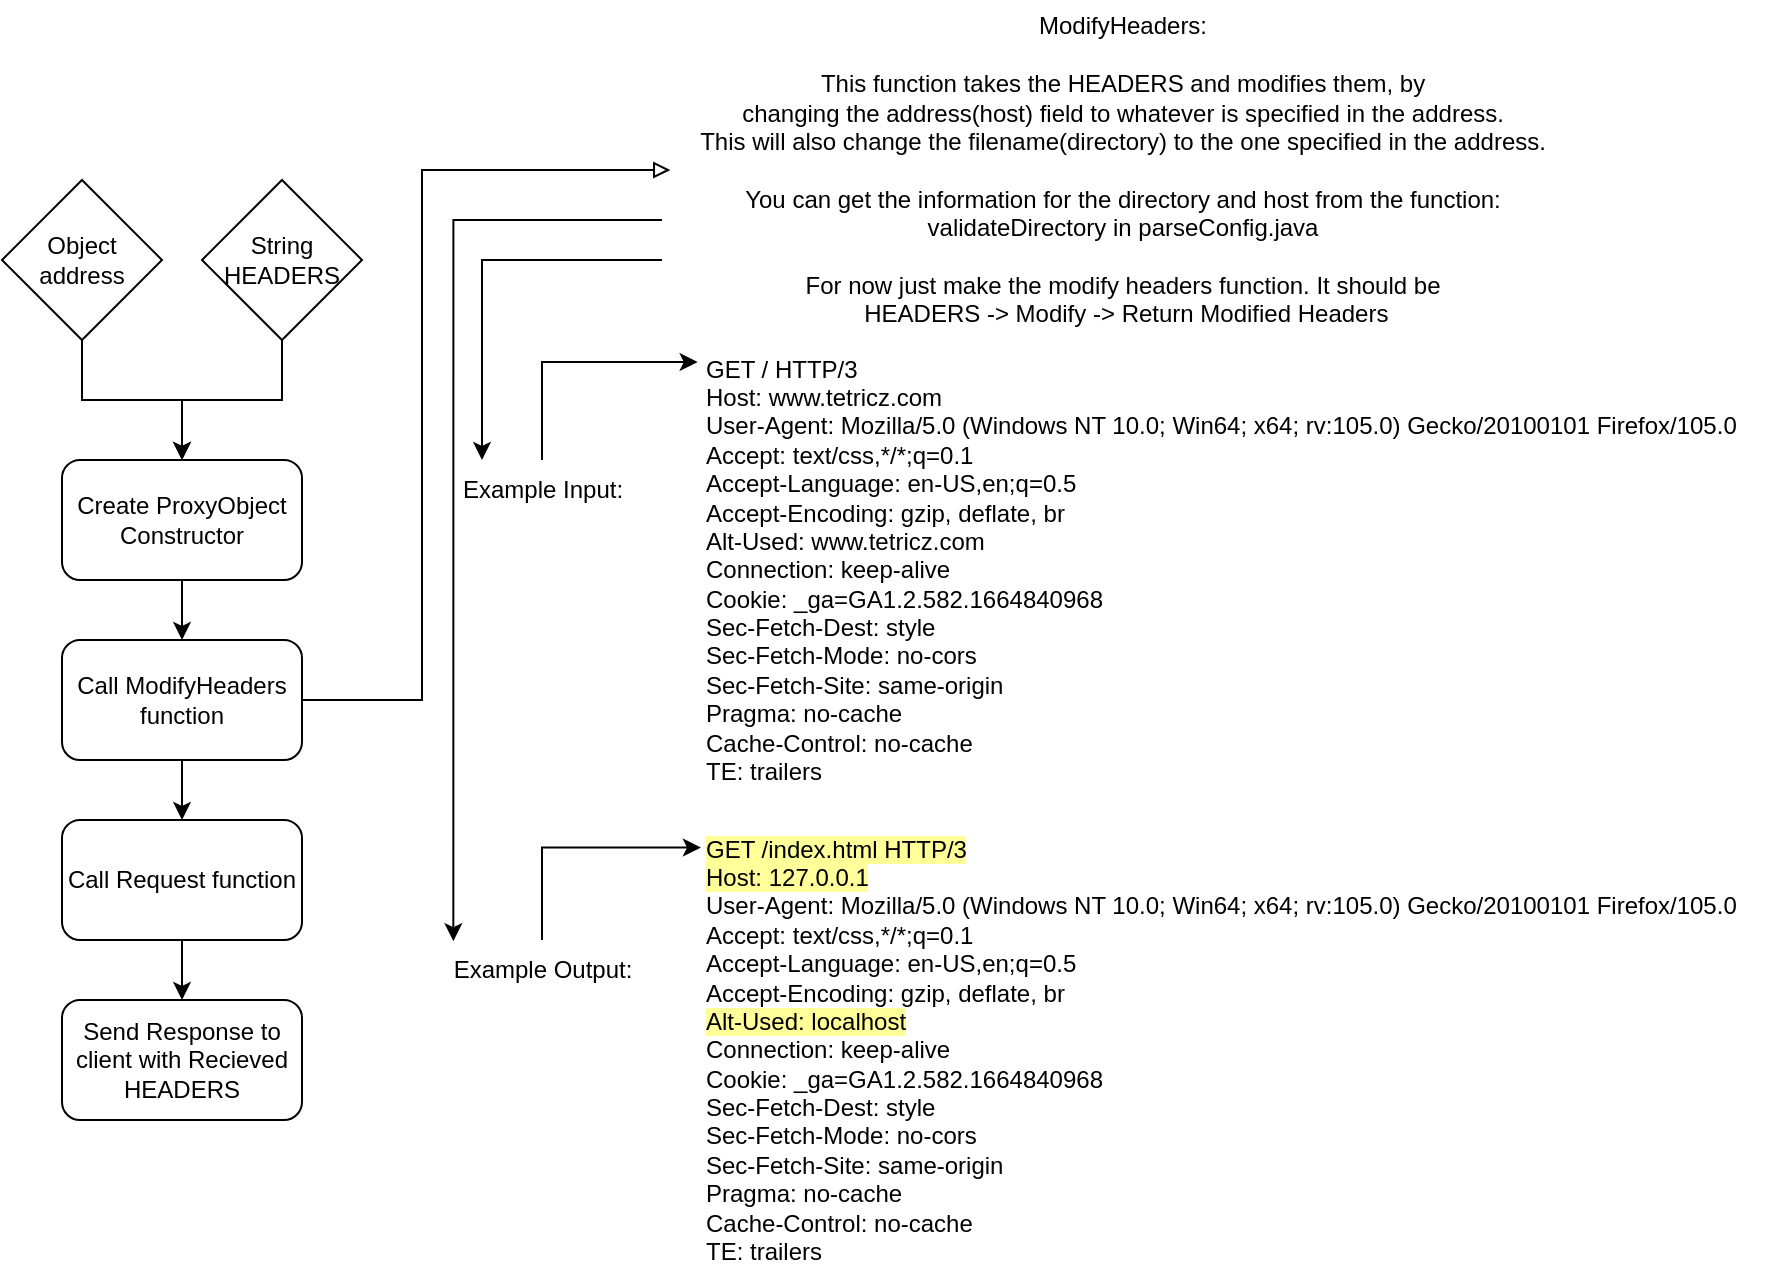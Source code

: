 <mxfile version="20.4.0" type="google"><diagram id="C5RBs43oDa-KdzZeNtuy" name="Page-1"><mxGraphModel grid="1" page="1" gridSize="10" guides="1" tooltips="1" connect="1" arrows="1" fold="1" pageScale="1" pageWidth="827" pageHeight="1169" math="0" shadow="0"><root><mxCell id="WIyWlLk6GJQsqaUBKTNV-0"/><mxCell id="WIyWlLk6GJQsqaUBKTNV-1" parent="WIyWlLk6GJQsqaUBKTNV-0"/><mxCell id="NqAWmAM4zYKIgCxildcU-14" style="edgeStyle=orthogonalEdgeStyle;rounded=0;orthogonalLoop=1;jettySize=auto;html=1;entryX=0.5;entryY=0;entryDx=0;entryDy=0;endArrow=classic;endFill=1;" edge="1" parent="WIyWlLk6GJQsqaUBKTNV-1" source="NqAWmAM4zYKIgCxildcU-0" target="NqAWmAM4zYKIgCxildcU-1"><mxGeometry relative="1" as="geometry"/></mxCell><mxCell id="NqAWmAM4zYKIgCxildcU-0" value="&lt;div&gt;Create ProxyObject&lt;/div&gt;&lt;div&gt;Constructor&lt;br&gt;&lt;/div&gt;" style="rounded=1;whiteSpace=wrap;html=1;" vertex="1" parent="WIyWlLk6GJQsqaUBKTNV-1"><mxGeometry x="80" y="250" width="120" height="60" as="geometry"/></mxCell><mxCell id="NqAWmAM4zYKIgCxildcU-8" style="edgeStyle=orthogonalEdgeStyle;rounded=0;orthogonalLoop=1;jettySize=auto;html=1;" edge="1" parent="WIyWlLk6GJQsqaUBKTNV-1" source="NqAWmAM4zYKIgCxildcU-1" target="NqAWmAM4zYKIgCxildcU-7"><mxGeometry relative="1" as="geometry"/></mxCell><mxCell id="NqAWmAM4zYKIgCxildcU-12" style="edgeStyle=orthogonalEdgeStyle;rounded=0;orthogonalLoop=1;jettySize=auto;html=1;entryX=0.009;entryY=0.5;entryDx=0;entryDy=0;entryPerimeter=0;endArrow=block;endFill=0;" edge="1" parent="WIyWlLk6GJQsqaUBKTNV-1" source="NqAWmAM4zYKIgCxildcU-1" target="NqAWmAM4zYKIgCxildcU-11"><mxGeometry relative="1" as="geometry"><Array as="points"><mxPoint x="260" y="370"/><mxPoint x="260" y="105"/></Array></mxGeometry></mxCell><mxCell id="NqAWmAM4zYKIgCxildcU-1" value="Call ModifyHeaders function" style="rounded=1;whiteSpace=wrap;html=1;" vertex="1" parent="WIyWlLk6GJQsqaUBKTNV-1"><mxGeometry x="80" y="340" width="120" height="60" as="geometry"/></mxCell><mxCell id="NqAWmAM4zYKIgCxildcU-5" style="edgeStyle=orthogonalEdgeStyle;rounded=0;orthogonalLoop=1;jettySize=auto;html=1;" edge="1" parent="WIyWlLk6GJQsqaUBKTNV-1" source="NqAWmAM4zYKIgCxildcU-3" target="NqAWmAM4zYKIgCxildcU-0"><mxGeometry relative="1" as="geometry"/></mxCell><mxCell id="NqAWmAM4zYKIgCxildcU-3" value="&lt;div&gt;String&lt;br&gt;&lt;/div&gt;&lt;div&gt;HEADERS&lt;/div&gt;" style="rhombus;whiteSpace=wrap;html=1;" vertex="1" parent="WIyWlLk6GJQsqaUBKTNV-1"><mxGeometry x="150" y="110" width="80" height="80" as="geometry"/></mxCell><mxCell id="NqAWmAM4zYKIgCxildcU-9" style="edgeStyle=orthogonalEdgeStyle;rounded=0;orthogonalLoop=1;jettySize=auto;html=1;" edge="1" parent="WIyWlLk6GJQsqaUBKTNV-1" source="NqAWmAM4zYKIgCxildcU-7" target="NqAWmAM4zYKIgCxildcU-10"><mxGeometry relative="1" as="geometry"><mxPoint x="140" y="570" as="targetPoint"/></mxGeometry></mxCell><mxCell id="NqAWmAM4zYKIgCxildcU-7" value="Call Request function" style="rounded=1;whiteSpace=wrap;html=1;" vertex="1" parent="WIyWlLk6GJQsqaUBKTNV-1"><mxGeometry x="80" y="430" width="120" height="60" as="geometry"/></mxCell><mxCell id="NqAWmAM4zYKIgCxildcU-10" value="&lt;div&gt;Send Response to client with Recieved HEADERS&lt;/div&gt;" style="rounded=1;whiteSpace=wrap;html=1;" vertex="1" parent="WIyWlLk6GJQsqaUBKTNV-1"><mxGeometry x="80" y="520" width="120" height="60" as="geometry"/></mxCell><mxCell id="NqAWmAM4zYKIgCxildcU-27" style="edgeStyle=orthogonalEdgeStyle;rounded=0;orthogonalLoop=1;jettySize=auto;html=1;entryX=0.2;entryY=0;entryDx=0;entryDy=0;entryPerimeter=0;endArrow=classic;endFill=1;" edge="1" parent="WIyWlLk6GJQsqaUBKTNV-1" source="NqAWmAM4zYKIgCxildcU-11" target="NqAWmAM4zYKIgCxildcU-18"><mxGeometry relative="1" as="geometry"><Array as="points"><mxPoint x="290" y="150"/></Array></mxGeometry></mxCell><mxCell id="NqAWmAM4zYKIgCxildcU-28" style="edgeStyle=orthogonalEdgeStyle;rounded=0;orthogonalLoop=1;jettySize=auto;html=1;entryX=0.097;entryY=0.019;entryDx=0;entryDy=0;entryPerimeter=0;endArrow=classic;endFill=1;" edge="1" parent="WIyWlLk6GJQsqaUBKTNV-1" source="NqAWmAM4zYKIgCxildcU-11" target="NqAWmAM4zYKIgCxildcU-21"><mxGeometry relative="1" as="geometry"><Array as="points"><mxPoint x="276" y="130"/></Array></mxGeometry></mxCell><mxCell id="NqAWmAM4zYKIgCxildcU-11" value="&lt;div&gt;ModifyHeaders:&lt;/div&gt;&lt;div&gt;&lt;br&gt;&lt;/div&gt;&lt;div&gt;This function takes the HEADERS and modifies them, by&lt;/div&gt;&lt;div&gt;changing the address(host) field to whatever is specified in the address.&lt;/div&gt;&lt;div&gt;This will also change the filename(directory) to the one specified in the address.&lt;/div&gt;&lt;div&gt;&lt;br&gt;&lt;/div&gt;&lt;div&gt;You can get the information for the directory and host from the function:&lt;/div&gt;&lt;div&gt;validateDirectory in parseConfig.java&lt;/div&gt;&lt;div&gt;&lt;br&gt;&lt;/div&gt;&lt;div&gt;For now just make the modify headers function. It should be&lt;/div&gt;&lt;div&gt;&amp;nbsp;HEADERS -&amp;gt; Modify -&amp;gt; Return Modified Headers&lt;br&gt;&lt;/div&gt;" style="text;html=1;align=center;verticalAlign=middle;resizable=0;points=[];autosize=1;strokeColor=none;fillColor=none;" vertex="1" parent="WIyWlLk6GJQsqaUBKTNV-1"><mxGeometry x="380" y="20" width="460" height="170" as="geometry"/></mxCell><mxCell id="NqAWmAM4zYKIgCxildcU-16" style="edgeStyle=orthogonalEdgeStyle;rounded=0;orthogonalLoop=1;jettySize=auto;html=1;entryX=0.5;entryY=0;entryDx=0;entryDy=0;endArrow=classic;endFill=1;" edge="1" parent="WIyWlLk6GJQsqaUBKTNV-1" source="NqAWmAM4zYKIgCxildcU-15" target="NqAWmAM4zYKIgCxildcU-0"><mxGeometry relative="1" as="geometry"/></mxCell><mxCell id="NqAWmAM4zYKIgCxildcU-15" value="&lt;div&gt;Object&lt;/div&gt;&lt;div&gt;address&lt;br&gt;&lt;/div&gt;" style="rhombus;whiteSpace=wrap;html=1;" vertex="1" parent="WIyWlLk6GJQsqaUBKTNV-1"><mxGeometry x="50" y="110" width="80" height="80" as="geometry"/></mxCell><mxCell id="NqAWmAM4zYKIgCxildcU-25" style="edgeStyle=orthogonalEdgeStyle;rounded=0;orthogonalLoop=1;jettySize=auto;html=1;entryX=-0.004;entryY=0.048;entryDx=0;entryDy=0;entryPerimeter=0;endArrow=classic;endFill=1;" edge="1" parent="WIyWlLk6GJQsqaUBKTNV-1" source="NqAWmAM4zYKIgCxildcU-18" target="NqAWmAM4zYKIgCxildcU-19"><mxGeometry relative="1" as="geometry"><Array as="points"><mxPoint x="320" y="201"/></Array></mxGeometry></mxCell><mxCell id="NqAWmAM4zYKIgCxildcU-18" value="&lt;div&gt;Example Input:&lt;/div&gt;" style="text;html=1;align=center;verticalAlign=middle;resizable=0;points=[];autosize=1;strokeColor=none;fillColor=none;" vertex="1" parent="WIyWlLk6GJQsqaUBKTNV-1"><mxGeometry x="270" y="250" width="100" height="30" as="geometry"/></mxCell><mxCell id="NqAWmAM4zYKIgCxildcU-19" value="&lt;div align=&quot;left&quot;&gt;GET / HTTP/3&lt;br&gt;Host: www.tetricz.com&lt;br&gt;User-Agent: Mozilla/5.0 (Windows NT 10.0; Win64; x64; rv:105.0) Gecko/20100101 Firefox/105.0&lt;br&gt;Accept: text/css,*/*;q=0.1&lt;br&gt;Accept-Language: en-US,en;q=0.5&lt;br&gt;Accept-Encoding: gzip, deflate, br&lt;br&gt;Alt-Used: www.tetricz.com&lt;br&gt;Connection: keep-alive&lt;br&gt;Cookie: _ga=GA1.2.582.1664840968&lt;br&gt;Sec-Fetch-Dest: style&lt;br&gt;Sec-Fetch-Mode: no-cors&lt;br&gt;Sec-Fetch-Site: same-origin&lt;br&gt;Pragma: no-cache&lt;br&gt;Cache-Control: no-cache&lt;br&gt;TE: trailers&lt;/div&gt;" style="text;html=1;align=left;verticalAlign=middle;resizable=0;points=[];autosize=1;strokeColor=none;fillColor=none;" vertex="1" parent="WIyWlLk6GJQsqaUBKTNV-1"><mxGeometry x="400" y="190" width="540" height="230" as="geometry"/></mxCell><mxCell id="NqAWmAM4zYKIgCxildcU-26" style="edgeStyle=orthogonalEdgeStyle;rounded=0;orthogonalLoop=1;jettySize=auto;html=1;endArrow=classic;endFill=1;entryX=-0.001;entryY=0.06;entryDx=0;entryDy=0;entryPerimeter=0;" edge="1" parent="WIyWlLk6GJQsqaUBKTNV-1" source="NqAWmAM4zYKIgCxildcU-21" target="NqAWmAM4zYKIgCxildcU-23"><mxGeometry relative="1" as="geometry"><mxPoint x="320" y="450" as="targetPoint"/><Array as="points"><mxPoint x="320" y="444"/></Array></mxGeometry></mxCell><mxCell id="NqAWmAM4zYKIgCxildcU-21" value="Example Output:" style="text;html=1;align=center;verticalAlign=middle;resizable=0;points=[];autosize=1;strokeColor=none;fillColor=none;" vertex="1" parent="WIyWlLk6GJQsqaUBKTNV-1"><mxGeometry x="265" y="490" width="110" height="30" as="geometry"/></mxCell><mxCell id="NqAWmAM4zYKIgCxildcU-23" value="&lt;div align=&quot;left&quot;&gt;&lt;span style=&quot;background-color: rgb(255, 255, 153);&quot;&gt;GET /index.html HTTP/3&lt;br&gt;Host: 127.0.0.1&lt;/span&gt;&lt;br&gt;User-Agent: Mozilla/5.0 (Windows NT 10.0; Win64; x64; rv:105.0) Gecko/20100101 Firefox/105.0&lt;br&gt;Accept: text/css,*/*;q=0.1&lt;br&gt;Accept-Language: en-US,en;q=0.5&lt;br&gt;Accept-Encoding: gzip, deflate, br&lt;br&gt;&lt;span style=&quot;background-color: rgb(255, 255, 153);&quot;&gt;Alt-Used: localhost&lt;/span&gt;&lt;br&gt;Connection: keep-alive&lt;br&gt;Cookie: _ga=GA1.2.582.1664840968&lt;br&gt;Sec-Fetch-Dest: style&lt;br&gt;Sec-Fetch-Mode: no-cors&lt;br&gt;Sec-Fetch-Site: same-origin&lt;br&gt;Pragma: no-cache&lt;br&gt;Cache-Control: no-cache&lt;br&gt;TE: trailers&lt;/div&gt;" style="text;html=1;align=left;verticalAlign=middle;resizable=0;points=[];autosize=1;strokeColor=none;fillColor=none;" vertex="1" parent="WIyWlLk6GJQsqaUBKTNV-1"><mxGeometry x="400" y="430" width="540" height="230" as="geometry"/></mxCell></root></mxGraphModel></diagram></mxfile>
